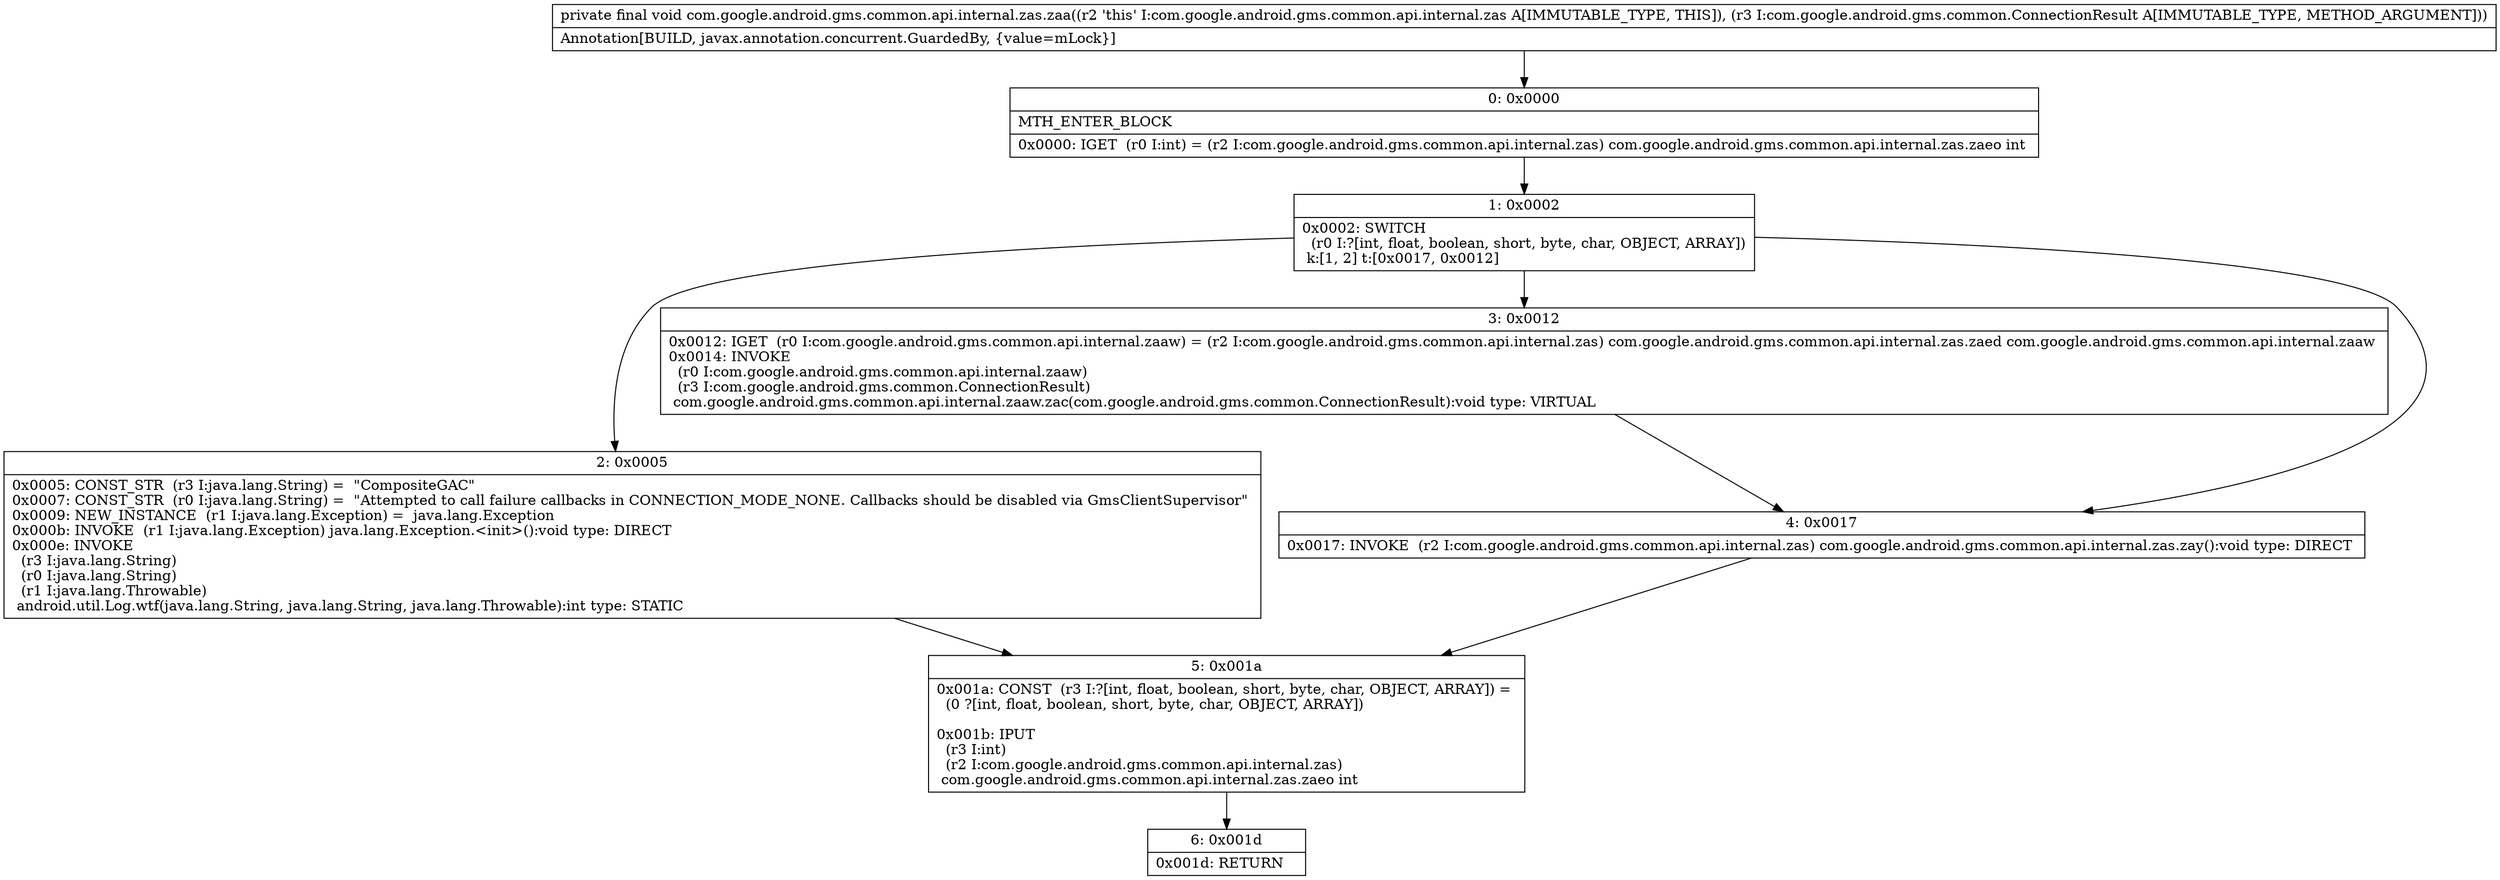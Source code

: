 digraph "CFG forcom.google.android.gms.common.api.internal.zas.zaa(Lcom\/google\/android\/gms\/common\/ConnectionResult;)V" {
Node_0 [shape=record,label="{0\:\ 0x0000|MTH_ENTER_BLOCK\l|0x0000: IGET  (r0 I:int) = (r2 I:com.google.android.gms.common.api.internal.zas) com.google.android.gms.common.api.internal.zas.zaeo int \l}"];
Node_1 [shape=record,label="{1\:\ 0x0002|0x0002: SWITCH  \l  (r0 I:?[int, float, boolean, short, byte, char, OBJECT, ARRAY])\l k:[1, 2] t:[0x0017, 0x0012] \l}"];
Node_2 [shape=record,label="{2\:\ 0x0005|0x0005: CONST_STR  (r3 I:java.lang.String) =  \"CompositeGAC\" \l0x0007: CONST_STR  (r0 I:java.lang.String) =  \"Attempted to call failure callbacks in CONNECTION_MODE_NONE. Callbacks should be disabled via GmsClientSupervisor\" \l0x0009: NEW_INSTANCE  (r1 I:java.lang.Exception) =  java.lang.Exception \l0x000b: INVOKE  (r1 I:java.lang.Exception) java.lang.Exception.\<init\>():void type: DIRECT \l0x000e: INVOKE  \l  (r3 I:java.lang.String)\l  (r0 I:java.lang.String)\l  (r1 I:java.lang.Throwable)\l android.util.Log.wtf(java.lang.String, java.lang.String, java.lang.Throwable):int type: STATIC \l}"];
Node_3 [shape=record,label="{3\:\ 0x0012|0x0012: IGET  (r0 I:com.google.android.gms.common.api.internal.zaaw) = (r2 I:com.google.android.gms.common.api.internal.zas) com.google.android.gms.common.api.internal.zas.zaed com.google.android.gms.common.api.internal.zaaw \l0x0014: INVOKE  \l  (r0 I:com.google.android.gms.common.api.internal.zaaw)\l  (r3 I:com.google.android.gms.common.ConnectionResult)\l com.google.android.gms.common.api.internal.zaaw.zac(com.google.android.gms.common.ConnectionResult):void type: VIRTUAL \l}"];
Node_4 [shape=record,label="{4\:\ 0x0017|0x0017: INVOKE  (r2 I:com.google.android.gms.common.api.internal.zas) com.google.android.gms.common.api.internal.zas.zay():void type: DIRECT \l}"];
Node_5 [shape=record,label="{5\:\ 0x001a|0x001a: CONST  (r3 I:?[int, float, boolean, short, byte, char, OBJECT, ARRAY]) = \l  (0 ?[int, float, boolean, short, byte, char, OBJECT, ARRAY])\l \l0x001b: IPUT  \l  (r3 I:int)\l  (r2 I:com.google.android.gms.common.api.internal.zas)\l com.google.android.gms.common.api.internal.zas.zaeo int \l}"];
Node_6 [shape=record,label="{6\:\ 0x001d|0x001d: RETURN   \l}"];
MethodNode[shape=record,label="{private final void com.google.android.gms.common.api.internal.zas.zaa((r2 'this' I:com.google.android.gms.common.api.internal.zas A[IMMUTABLE_TYPE, THIS]), (r3 I:com.google.android.gms.common.ConnectionResult A[IMMUTABLE_TYPE, METHOD_ARGUMENT]))  | Annotation[BUILD, javax.annotation.concurrent.GuardedBy, \{value=mLock\}]\l}"];
MethodNode -> Node_0;
Node_0 -> Node_1;
Node_1 -> Node_2;
Node_1 -> Node_3;
Node_1 -> Node_4;
Node_2 -> Node_5;
Node_3 -> Node_4;
Node_4 -> Node_5;
Node_5 -> Node_6;
}

